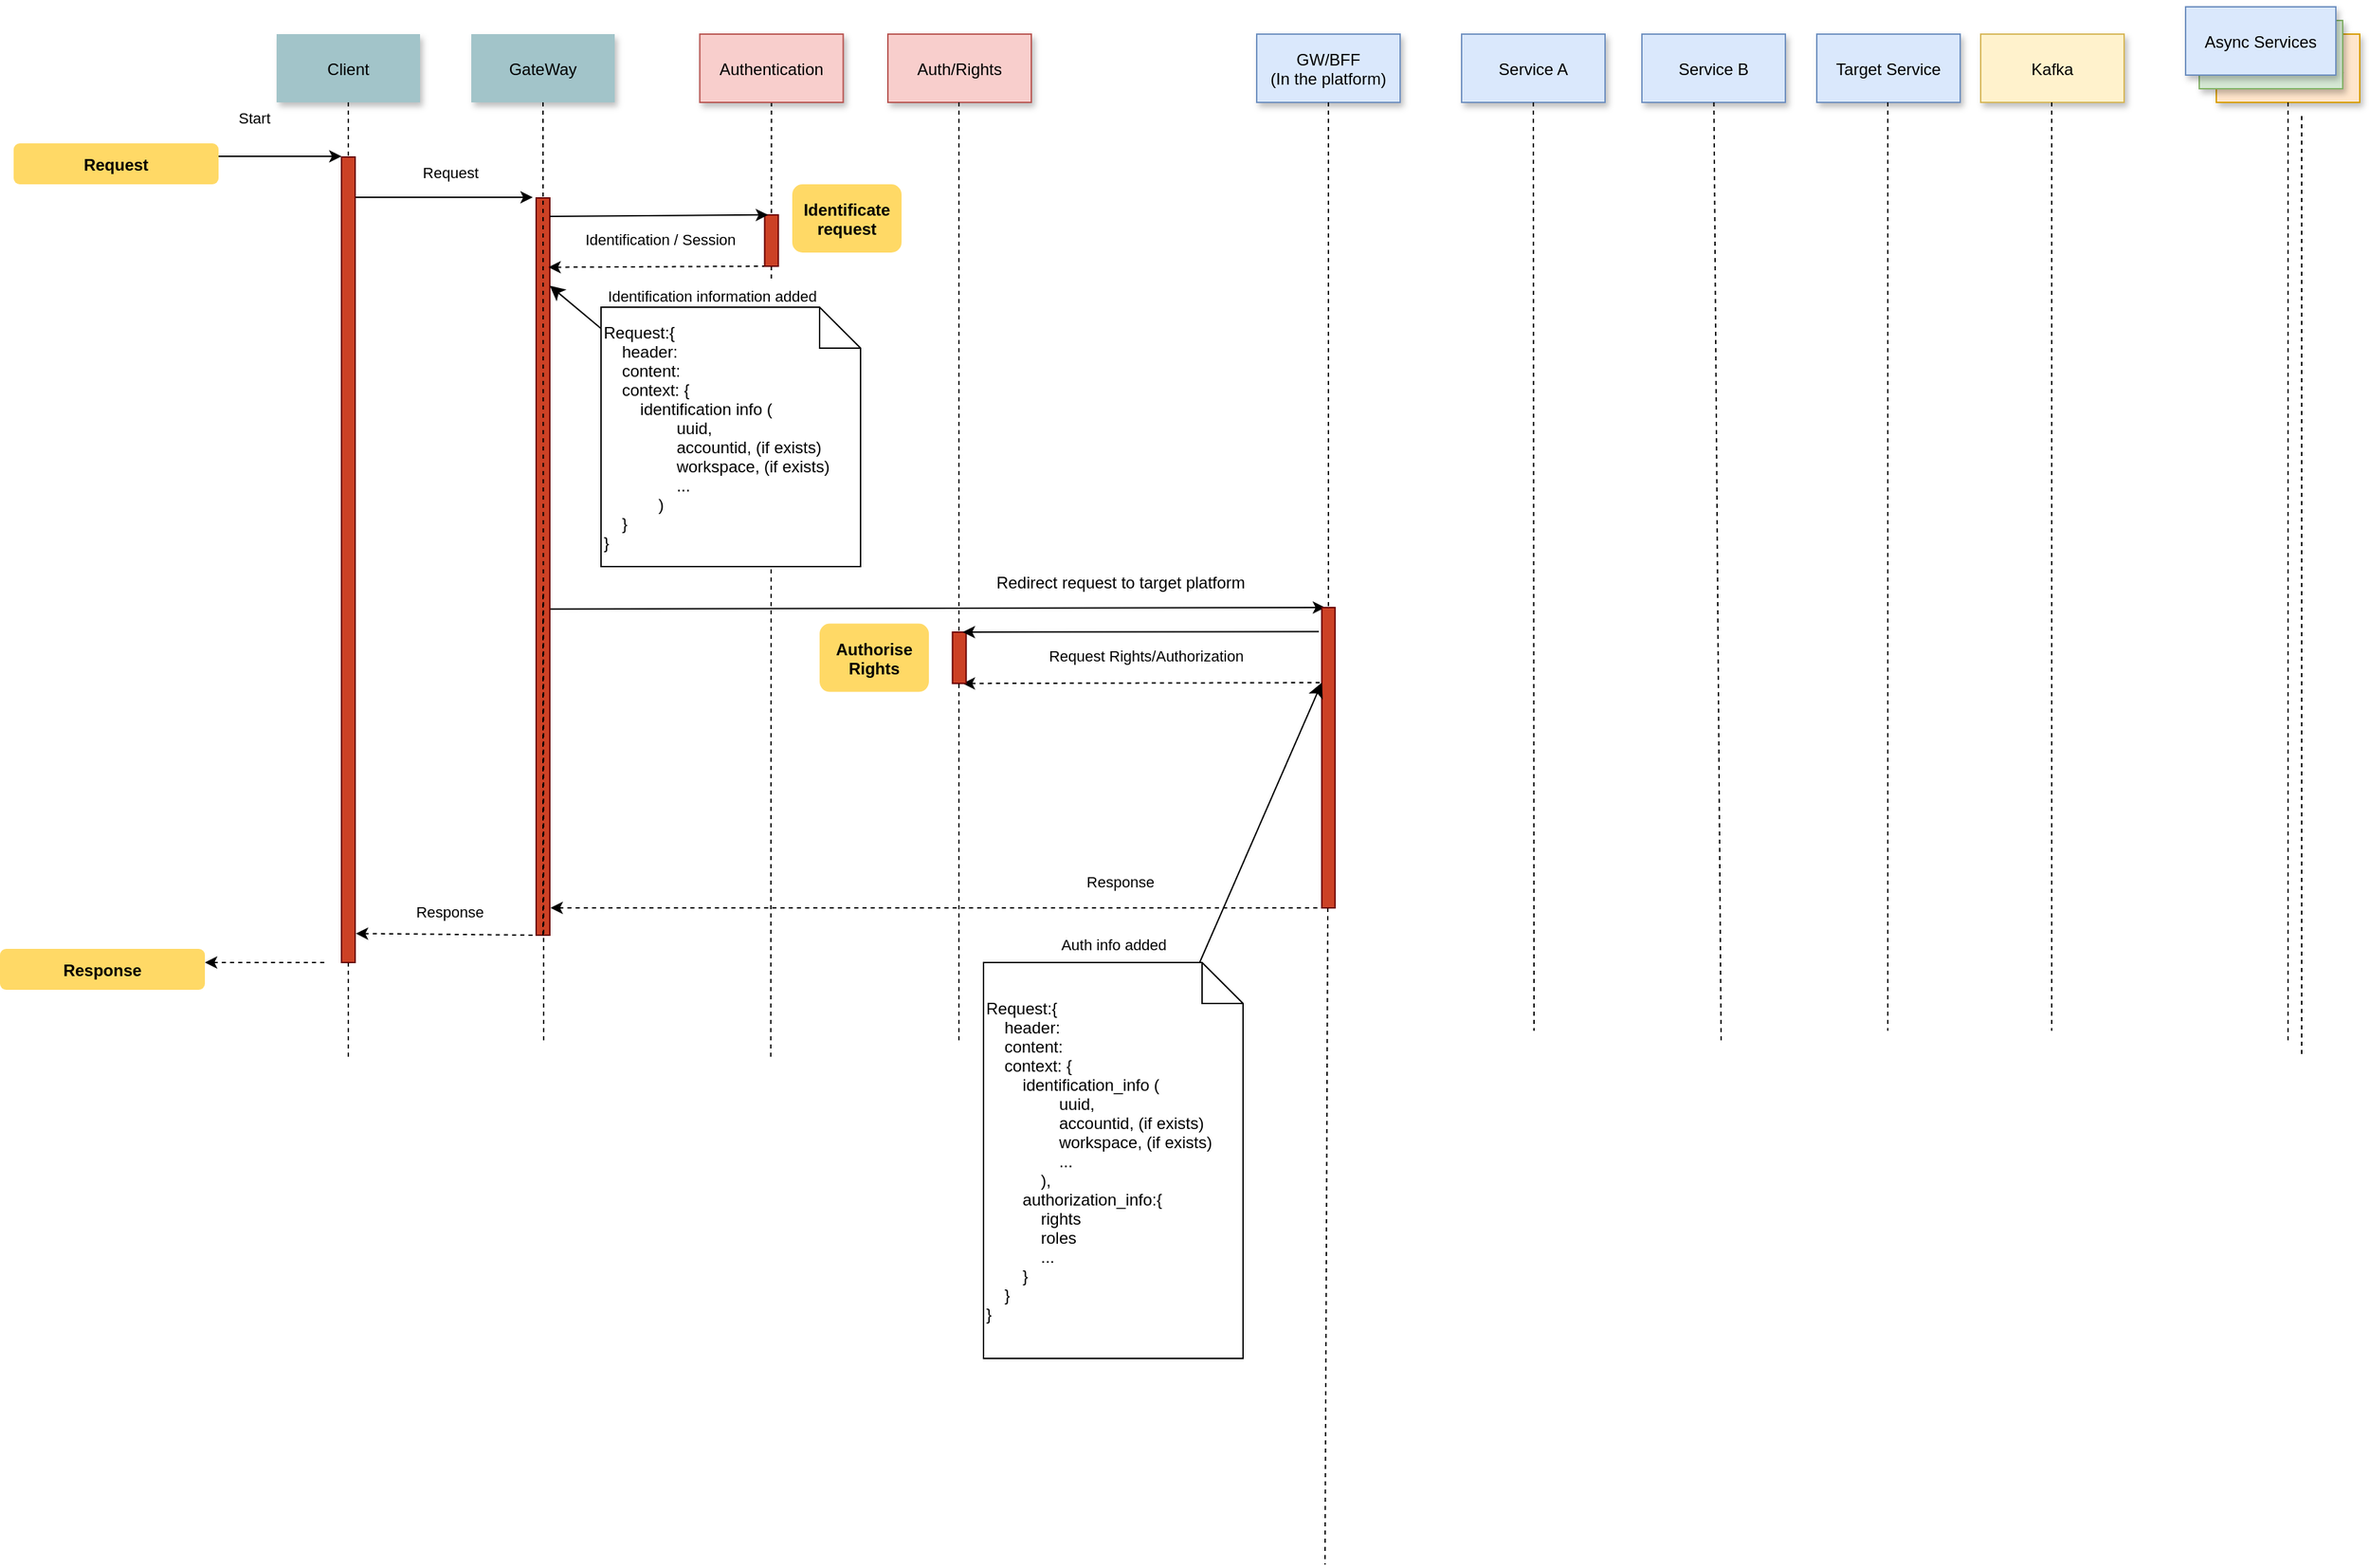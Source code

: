 <mxfile version="21.6.1" type="github">
  <diagram name="Page-1" id="9361dd3d-8414-5efd-6122-117bd74ce7a7">
    <mxGraphModel dx="1929" dy="1057" grid="1" gridSize="10" guides="1" tooltips="1" connect="1" arrows="1" fold="1" page="0" pageScale="1.5" pageWidth="826" pageHeight="1169" background="none" math="0" shadow="0">
      <root>
        <mxCell id="0" />
        <mxCell id="1" parent="0" />
        <mxCell id="ZABzDabRQoCFE8bYCM8C-104" value="" style="edgeStyle=none;endArrow=none;dashed=1;exitX=0.5;exitY=1;exitDx=0;exitDy=0;" edge="1" parent="1">
          <mxGeometry x="614.488" y="175.0" width="100" height="100" as="geometry">
            <mxPoint x="514.784" y="110" as="sourcePoint" />
            <mxPoint x="514.28" y="810" as="targetPoint" />
          </mxGeometry>
        </mxCell>
        <mxCell id="33" value="" style="edgeStyle=elbowEdgeStyle;elbow=horizontal;endArrow=none;dashed=1" parent="1" edge="1">
          <mxGeometry x="230.0" y="310" width="100" height="100" as="geometry">
            <mxPoint x="205" y="110" as="sourcePoint" />
            <mxPoint x="205" y="810" as="targetPoint" />
          </mxGeometry>
        </mxCell>
        <mxCell id="3" value="Start" style="edgeStyle=none;verticalLabelPosition=top;verticalAlign=bottom;labelPosition=left;align=right" parent="1" edge="1">
          <mxGeometry width="100" height="100" as="geometry">
            <mxPoint x="110" y="149.5" as="sourcePoint" />
            <mxPoint x="200" y="149.5" as="targetPoint" />
            <mxPoint x="-5" y="-19" as="offset" />
          </mxGeometry>
        </mxCell>
        <mxCell id="4" value="Client" style="shadow=1;fillColor=#A2C4C9;strokeColor=none" parent="1" vertex="1">
          <mxGeometry x="152.5" y="60" width="105" height="50" as="geometry" />
        </mxCell>
        <mxCell id="6" value="" style="fillColor=#CC4125;strokeColor=#660000" parent="1" vertex="1">
          <mxGeometry x="342.5" y="180" width="10" height="540" as="geometry" />
        </mxCell>
        <mxCell id="7" value="GateWay" style="shadow=1;fillColor=#A2C4C9;strokeColor=none" parent="1" vertex="1">
          <mxGeometry x="295" y="60" width="105" height="50" as="geometry" />
        </mxCell>
        <mxCell id="8" value="" style="edgeStyle=none;endArrow=none;dashed=1" parent="1" source="7" edge="1">
          <mxGeometry x="272.335" y="165" width="100" height="100" as="geometry">
            <mxPoint x="347.259" y="110" as="sourcePoint" />
            <mxPoint x="348" y="800" as="targetPoint" />
          </mxGeometry>
        </mxCell>
        <mxCell id="9" value="Request" style="edgeStyle=none;verticalLabelPosition=top;verticalAlign=bottom" parent="1" edge="1">
          <mxGeometry width="100" height="100" as="geometry">
            <mxPoint x="210" y="179.5" as="sourcePoint" />
            <mxPoint x="340" y="179.5" as="targetPoint" />
            <mxPoint x="5" y="-9" as="offset" />
          </mxGeometry>
        </mxCell>
        <mxCell id="11" value="" style="edgeStyle=none;verticalLabelPosition=top;verticalAlign=bottom;endArrow=none;startArrow=classic;dashed=1;entryX=0;entryY=1;entryDx=0;entryDy=0;exitX=1.05;exitY=0.964;exitDx=0;exitDy=0;exitPerimeter=0;" parent="1" edge="1" target="6" source="2">
          <mxGeometry x="220" y="172.259" width="100" height="100" as="geometry">
            <mxPoint x="210" y="259.759" as="sourcePoint" />
            <mxPoint x="340" y="259.759" as="targetPoint" />
          </mxGeometry>
        </mxCell>
        <mxCell id="ZABzDabRQoCFE8bYCM8C-115" value="&lt;font style=&quot;font-size: 11px;&quot;&gt;Response&lt;/font&gt;" style="edgeLabel;html=1;align=center;verticalAlign=middle;resizable=0;points=[];fontSize=16;" vertex="1" connectable="0" parent="11">
          <mxGeometry relative="1" as="geometry">
            <mxPoint x="2" y="-19" as="offset" />
          </mxGeometry>
        </mxCell>
        <mxCell id="12" value="" style="edgeStyle=none;verticalLabelPosition=top;verticalAlign=bottom;labelPosition=left;align=right;endArrow=none;startArrow=classic;dashed=1" parent="1" edge="1">
          <mxGeometry x="110" y="179.759" width="100" height="100" as="geometry">
            <mxPoint x="100" y="739.999" as="sourcePoint" />
            <mxPoint x="190" y="739.999" as="targetPoint" />
          </mxGeometry>
        </mxCell>
        <mxCell id="13" value="Identification / Session" style="edgeStyle=none;verticalLabelPosition=top;verticalAlign=bottom;dashed=1;startArrow=classic;startFill=1;endArrow=none;endFill=0;entryX=0;entryY=1;entryDx=0;entryDy=0;exitX=0.9;exitY=0.094;exitDx=0;exitDy=0;exitPerimeter=0;" parent="1" edge="1" target="17" source="6">
          <mxGeometry width="100" height="100" as="geometry">
            <mxPoint x="352.5" y="222.206" as="sourcePoint" />
            <mxPoint x="510" y="222" as="targetPoint" />
            <mxPoint x="3" y="-11" as="offset" />
          </mxGeometry>
        </mxCell>
        <mxCell id="15" value="Authentication" style="shadow=1;fillColor=#f8cecc;strokeColor=#b85450;" parent="1" vertex="1">
          <mxGeometry x="462.284" y="60.0" width="105" height="50" as="geometry" />
        </mxCell>
        <mxCell id="17" value="" style="fillColor=#CC4125;strokeColor=#660000" parent="1" vertex="1">
          <mxGeometry x="509.78" y="192.39" width="10" height="37.61" as="geometry" />
        </mxCell>
        <mxCell id="22" value="GW/BFF&#xa;(In the platform)" style="shadow=1;fillColor=#dae8fc;strokeColor=#6c8ebf;" parent="1" vertex="1">
          <mxGeometry x="870" y="60" width="105" height="50" as="geometry" />
        </mxCell>
        <mxCell id="23" value="" style="edgeStyle=none;endArrow=none;dashed=1" parent="1" source="ZABzDabRQoCFE8bYCM8C-107" edge="1">
          <mxGeometry x="614.488" y="175.0" width="100" height="100" as="geometry">
            <mxPoint x="674.653" y="110" as="sourcePoint" />
            <mxPoint x="920" y="1181" as="targetPoint" />
          </mxGeometry>
        </mxCell>
        <mxCell id="24" value="Service A" style="shadow=1;fillColor=#dae8fc;strokeColor=#6c8ebf;" parent="1" vertex="1">
          <mxGeometry x="1020" y="60" width="105" height="50" as="geometry" />
        </mxCell>
        <mxCell id="25" value="" style="edgeStyle=none;endArrow=none;dashed=1" parent="1" source="24" edge="1">
          <mxGeometry x="727.335" y="165" width="100" height="100" as="geometry">
            <mxPoint x="952.259" y="110" as="sourcePoint" />
            <mxPoint x="1073" y="790" as="targetPoint" />
            <Array as="points" />
          </mxGeometry>
        </mxCell>
        <mxCell id="30" value="Service B" style="shadow=1;fillColor=#dae8fc;strokeColor=#6c8ebf;" parent="1" vertex="1">
          <mxGeometry x="1152" y="60" width="105" height="50" as="geometry" />
        </mxCell>
        <mxCell id="50" value="" style="edgeStyle=none;endArrow=none;dashed=1" parent="1" source="30" edge="1">
          <mxGeometry x="956.571" y="205" width="100" height="100" as="geometry">
            <mxPoint x="1181.736" y="150" as="sourcePoint" />
            <mxPoint x="1210" y="800" as="targetPoint" />
          </mxGeometry>
        </mxCell>
        <mxCell id="52" value="" style="edgeStyle=none;endArrow=none;dashed=1" parent="1" source="6" edge="1">
          <mxGeometry x="376.571" y="339.697" width="100" height="100" as="geometry">
            <mxPoint x="451.736" y="284.697" as="sourcePoint" />
            <mxPoint x="347.5" y="464.167" as="targetPoint" />
          </mxGeometry>
        </mxCell>
        <mxCell id="55" value="Kafka" style="shadow=1;fillColor=#fff2cc;strokeColor=#d6b656;" parent="1" vertex="1">
          <mxGeometry x="1400" y="60.003" width="105" height="50" as="geometry" />
        </mxCell>
        <mxCell id="64" value="Async Services" style="shadow=1;fillColor=#ffe6cc;strokeColor=#d79b00;" parent="1" vertex="1">
          <mxGeometry x="1572.5" y="60" width="105" height="50" as="geometry" />
        </mxCell>
        <mxCell id="65" value="" style="edgeStyle=none;endArrow=none;dashed=1" parent="1" source="64" edge="1">
          <mxGeometry x="1174.071" y="210" width="100" height="100" as="geometry">
            <mxPoint x="1372.5" y="115" as="sourcePoint" />
            <mxPoint x="1625" y="800" as="targetPoint" />
          </mxGeometry>
        </mxCell>
        <mxCell id="71" value="Request" style="rounded=1;fontStyle=1;fillColor=#FFD966;strokeColor=none" parent="1" vertex="1">
          <mxGeometry x="-40" y="140" width="150" height="30" as="geometry" />
        </mxCell>
        <mxCell id="ZABzDabRQoCFE8bYCM8C-89" value="Async Services" style="shadow=1;fillColor=#d5e8d4;strokeColor=#82b366;" vertex="1" parent="1">
          <mxGeometry x="1560" y="50" width="105" height="50" as="geometry" />
        </mxCell>
        <mxCell id="ZABzDabRQoCFE8bYCM8C-90" value="Async Services" style="shadow=1;fillColor=#dae8fc;strokeColor=#6c8ebf;" vertex="1" parent="1">
          <mxGeometry x="1550" y="40" width="110" height="50" as="geometry" />
        </mxCell>
        <mxCell id="ZABzDabRQoCFE8bYCM8C-91" value="" style="edgeStyle=none;verticalLabelPosition=top;verticalAlign=bottom;entryX=0.25;entryY=0;entryDx=0;entryDy=0;" edge="1" parent="1" target="17">
          <mxGeometry width="100" height="100" as="geometry">
            <mxPoint x="352.5" y="193.5" as="sourcePoint" />
            <mxPoint x="509.78" y="181.39" as="targetPoint" />
            <mxPoint x="18" y="-23" as="offset" />
          </mxGeometry>
        </mxCell>
        <mxCell id="ZABzDabRQoCFE8bYCM8C-94" style="edgeStyle=none;curved=1;rounded=0;orthogonalLoop=1;jettySize=auto;html=1;entryX=1;entryY=0.119;entryDx=0;entryDy=0;fontSize=12;startSize=8;endSize=8;entryPerimeter=0;" edge="1" parent="1" source="ZABzDabRQoCFE8bYCM8C-93" target="6">
          <mxGeometry relative="1" as="geometry" />
        </mxCell>
        <mxCell id="ZABzDabRQoCFE8bYCM8C-95" value="&lt;font style=&quot;font-size: 11px;&quot;&gt;Identification information added&lt;/font&gt;" style="edgeLabel;html=1;align=center;verticalAlign=middle;resizable=0;points=[];fontSize=16;" vertex="1" connectable="0" parent="ZABzDabRQoCFE8bYCM8C-94">
          <mxGeometry x="0.003" y="-1" relative="1" as="geometry">
            <mxPoint x="99" y="-9" as="offset" />
          </mxGeometry>
        </mxCell>
        <mxCell id="ZABzDabRQoCFE8bYCM8C-97" value="Target Service" style="shadow=1;fillColor=#dae8fc;strokeColor=#6c8ebf;" vertex="1" parent="1">
          <mxGeometry x="1280" y="60" width="105" height="50" as="geometry" />
        </mxCell>
        <mxCell id="ZABzDabRQoCFE8bYCM8C-98" value="Response" style="rounded=1;fontStyle=1;fillColor=#FFD966;strokeColor=none" vertex="1" parent="1">
          <mxGeometry x="-50" y="730" width="150" height="30" as="geometry" />
        </mxCell>
        <mxCell id="ZABzDabRQoCFE8bYCM8C-99" value="" style="edgeStyle=none;endArrow=none;dashed=1" edge="1" parent="1">
          <mxGeometry x="1174.071" y="210" width="100" height="100" as="geometry">
            <mxPoint x="1635" y="120" as="sourcePoint" />
            <mxPoint x="1635" y="810" as="targetPoint" />
          </mxGeometry>
        </mxCell>
        <mxCell id="2" value="" style="fillColor=#CC4125;strokeColor=#660000" parent="1" vertex="1">
          <mxGeometry x="200" y="150" width="10" height="590" as="geometry" />
        </mxCell>
        <mxCell id="ZABzDabRQoCFE8bYCM8C-100" value="Auth/Rights" style="shadow=1;fillColor=#f8cecc;strokeColor=#b85450;" vertex="1" parent="1">
          <mxGeometry x="600.004" y="60.0" width="105" height="50" as="geometry" />
        </mxCell>
        <mxCell id="ZABzDabRQoCFE8bYCM8C-101" value="" style="edgeStyle=none;endArrow=none;dashed=1" edge="1" parent="1">
          <mxGeometry x="727.335" y="165" width="100" height="100" as="geometry">
            <mxPoint x="1332" y="110" as="sourcePoint" />
            <mxPoint x="1332" y="790" as="targetPoint" />
            <Array as="points" />
          </mxGeometry>
        </mxCell>
        <mxCell id="ZABzDabRQoCFE8bYCM8C-102" value="" style="edgeStyle=none;endArrow=none;dashed=1" edge="1" parent="1">
          <mxGeometry x="727.335" y="165" width="100" height="100" as="geometry">
            <mxPoint x="1452" y="110" as="sourcePoint" />
            <mxPoint x="1452" y="790" as="targetPoint" />
            <Array as="points" />
          </mxGeometry>
        </mxCell>
        <mxCell id="ZABzDabRQoCFE8bYCM8C-103" value="" style="edgeStyle=none;endArrow=none;dashed=1" edge="1" parent="1">
          <mxGeometry x="614.488" y="175.0" width="100" height="100" as="geometry">
            <mxPoint x="652" y="110" as="sourcePoint" />
            <mxPoint x="652" y="800" as="targetPoint" />
          </mxGeometry>
        </mxCell>
        <mxCell id="ZABzDabRQoCFE8bYCM8C-93" value="Request:{&#xa;    header:&#xa;    content:&#xa;    context: {&#xa;        identification info (&#xa;                uuid,&#xa;                accountid, (if exists)&#xa;                workspace, (if exists)&#xa;                ...&#xa;            )&#xa;    }     &#xa;} " style="shape=note;align=left" vertex="1" parent="1">
          <mxGeometry x="390" y="260" width="190" height="190" as="geometry" />
        </mxCell>
        <mxCell id="ZABzDabRQoCFE8bYCM8C-106" value="Response" style="edgeStyle=none;verticalLabelPosition=top;verticalAlign=bottom;dashed=1;startArrow=classic;startFill=1;endArrow=none;endFill=0;entryX=0;entryY=1;entryDx=0;entryDy=0;" edge="1" parent="1" target="ZABzDabRQoCFE8bYCM8C-107">
          <mxGeometry width="100" height="100" as="geometry">
            <mxPoint x="353" y="700" as="sourcePoint" />
            <mxPoint x="510.5" y="509.61" as="targetPoint" />
            <mxPoint x="135" y="-10" as="offset" />
          </mxGeometry>
        </mxCell>
        <mxCell id="ZABzDabRQoCFE8bYCM8C-108" value="" style="edgeStyle=none;verticalLabelPosition=top;verticalAlign=bottom;entryX=0.25;entryY=0;entryDx=0;entryDy=0;" edge="1" parent="1" target="ZABzDabRQoCFE8bYCM8C-107">
          <mxGeometry width="100" height="100" as="geometry">
            <mxPoint x="353" y="481.11" as="sourcePoint" />
            <mxPoint x="510.28" y="469.0" as="targetPoint" />
            <mxPoint x="18" y="-23" as="offset" />
          </mxGeometry>
        </mxCell>
        <mxCell id="ZABzDabRQoCFE8bYCM8C-114" value="&lt;font style=&quot;font-size: 12px;&quot;&gt;Redirect request to target platform&lt;/font&gt;" style="edgeLabel;html=1;align=center;verticalAlign=middle;resizable=0;points=[];fontSize=16;" vertex="1" connectable="0" parent="ZABzDabRQoCFE8bYCM8C-108">
          <mxGeometry relative="1" as="geometry">
            <mxPoint x="133" y="-21" as="offset" />
          </mxGeometry>
        </mxCell>
        <mxCell id="ZABzDabRQoCFE8bYCM8C-109" value="" style="edgeStyle=none;endArrow=none;dashed=1" edge="1" parent="1" source="22" target="ZABzDabRQoCFE8bYCM8C-107">
          <mxGeometry x="614.488" y="175.0" width="100" height="100" as="geometry">
            <mxPoint x="923" y="110" as="sourcePoint" />
            <mxPoint x="923" y="800" as="targetPoint" />
          </mxGeometry>
        </mxCell>
        <mxCell id="ZABzDabRQoCFE8bYCM8C-107" value="" style="fillColor=#CC4125;strokeColor=#660000" vertex="1" parent="1">
          <mxGeometry x="917.64" y="480" width="9.72" height="220" as="geometry" />
        </mxCell>
        <mxCell id="ZABzDabRQoCFE8bYCM8C-110" value="Request Rights/Authorization" style="edgeStyle=none;verticalLabelPosition=top;verticalAlign=bottom;dashed=1;startArrow=classic;startFill=1;endArrow=none;endFill=0;exitX=0.75;exitY=1;exitDx=0;exitDy=0;entryX=0;entryY=0.25;entryDx=0;entryDy=0;" edge="1" parent="1" target="ZABzDabRQoCFE8bYCM8C-107" source="ZABzDabRQoCFE8bYCM8C-111">
          <mxGeometry width="100" height="100" as="geometry">
            <mxPoint x="917.64" y="533.0" as="sourcePoint" />
            <mxPoint x="800" y="570" as="targetPoint" />
            <mxPoint x="3" y="-11" as="offset" />
          </mxGeometry>
        </mxCell>
        <mxCell id="ZABzDabRQoCFE8bYCM8C-111" value="" style="fillColor=#CC4125;strokeColor=#660000" vertex="1" parent="1">
          <mxGeometry x="647.28" y="498" width="10" height="37.61" as="geometry" />
        </mxCell>
        <mxCell id="ZABzDabRQoCFE8bYCM8C-112" value="" style="edgeStyle=none;verticalLabelPosition=top;verticalAlign=bottom;exitX=-0.22;exitY=0.08;exitDx=0;exitDy=0;exitPerimeter=0;entryX=0.75;entryY=0;entryDx=0;entryDy=0;" edge="1" parent="1" target="ZABzDabRQoCFE8bYCM8C-111" source="ZABzDabRQoCFE8bYCM8C-107">
          <mxGeometry width="100" height="100" as="geometry">
            <mxPoint x="490" y="499.11" as="sourcePoint" />
            <mxPoint x="690" y="500" as="targetPoint" />
            <mxPoint x="18" y="-23" as="offset" />
          </mxGeometry>
        </mxCell>
        <mxCell id="ZABzDabRQoCFE8bYCM8C-118" style="edgeStyle=none;curved=1;rounded=0;orthogonalLoop=1;jettySize=auto;html=1;entryX=0;entryY=0.25;entryDx=0;entryDy=0;fontSize=12;startSize=8;endSize=8;" edge="1" parent="1" source="ZABzDabRQoCFE8bYCM8C-113" target="ZABzDabRQoCFE8bYCM8C-107">
          <mxGeometry relative="1" as="geometry" />
        </mxCell>
        <mxCell id="ZABzDabRQoCFE8bYCM8C-113" value="Request:{&#xa;    header:&#xa;    content:&#xa;    context: {&#xa;        identification_info (&#xa;                uuid,&#xa;                accountid, (if exists)&#xa;                workspace, (if exists)&#xa;                ...&#xa;            ),&#xa;        authorization_info:{ &#xa;            rights&#xa;            roles&#xa;            ...&#xa;        }&#xa;    }     &#xa;} " style="shape=note;align=left" vertex="1" parent="1">
          <mxGeometry x="670" y="740" width="190" height="290" as="geometry" />
        </mxCell>
        <mxCell id="ZABzDabRQoCFE8bYCM8C-116" value="Identificate&#xa;request" style="rounded=1;fontStyle=1;fillColor=#FFD966;strokeColor=none" vertex="1" parent="1">
          <mxGeometry x="530" y="170" width="80" height="50" as="geometry" />
        </mxCell>
        <mxCell id="ZABzDabRQoCFE8bYCM8C-117" value="Authorise&#xa;Rights" style="rounded=1;fontStyle=1;fillColor=#FFD966;strokeColor=none" vertex="1" parent="1">
          <mxGeometry x="550" y="491.81" width="80" height="50" as="geometry" />
        </mxCell>
        <mxCell id="ZABzDabRQoCFE8bYCM8C-119" value="&lt;font style=&quot;font-size: 11px;&quot;&gt;Auth info added&lt;/font&gt;" style="text;html=1;align=center;verticalAlign=middle;resizable=0;points=[];autosize=1;strokeColor=none;fillColor=none;fontSize=16;" vertex="1" parent="1">
          <mxGeometry x="715" y="710" width="100" height="30" as="geometry" />
        </mxCell>
      </root>
    </mxGraphModel>
  </diagram>
</mxfile>
